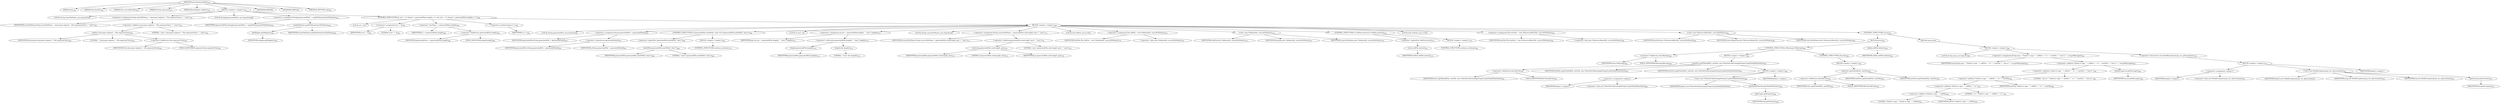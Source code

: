digraph "moveGeneratedFile" {  
"972" [label = <(METHOD,moveGeneratedFile)<SUB>556</SUB>> ]
"62" [label = <(PARAM,this)<SUB>556</SUB>> ]
"973" [label = <(PARAM,File baseDir)<SUB>556</SUB>> ]
"974" [label = <(PARAM,File sourceBaseFile)<SUB>556</SUB>> ]
"975" [label = <(PARAM,String classname)<SUB>557</SUB>> ]
"976" [label = <(PARAM,RmicAdapter adapter)<SUB>558</SUB>> ]
"977" [label = <(BLOCK,&lt;empty&gt;,&lt;empty&gt;)<SUB>559</SUB>> ]
"978" [label = <(LOCAL,String classFileName: java.lang.String)> ]
"979" [label = <(&lt;operator&gt;.assignment,String classFileName = classname.replace('.', File.separatorChar) + &quot;.class&quot;)<SUB>561</SUB>> ]
"980" [label = <(IDENTIFIER,classFileName,String classFileName = classname.replace('.', File.separatorChar) + &quot;.class&quot;)<SUB>561</SUB>> ]
"981" [label = <(&lt;operator&gt;.addition,classname.replace('.', File.separatorChar) + &quot;.class&quot;)<SUB>562</SUB>> ]
"982" [label = <(replace,classname.replace('.', File.separatorChar))<SUB>562</SUB>> ]
"983" [label = <(IDENTIFIER,classname,classname.replace('.', File.separatorChar))<SUB>562</SUB>> ]
"984" [label = <(LITERAL,'.',classname.replace('.', File.separatorChar))<SUB>562</SUB>> ]
"985" [label = <(&lt;operator&gt;.fieldAccess,File.separatorChar)<SUB>562</SUB>> ]
"986" [label = <(IDENTIFIER,File,classname.replace('.', File.separatorChar))<SUB>562</SUB>> ]
"987" [label = <(FIELD_IDENTIFIER,separatorChar,separatorChar)<SUB>562</SUB>> ]
"988" [label = <(LITERAL,&quot;.class&quot;,classname.replace('.', File.separatorChar) + &quot;.class&quot;)<SUB>562</SUB>> ]
"989" [label = <(LOCAL,String[] generatedFiles: java.lang.String[])> ]
"990" [label = <(&lt;operator&gt;.assignment,String[] generatedFiles = mapFileName(classFileName))<SUB>563</SUB>> ]
"991" [label = <(IDENTIFIER,generatedFiles,String[] generatedFiles = mapFileName(classFileName))<SUB>563</SUB>> ]
"992" [label = <(mapFileName,mapFileName(classFileName))<SUB>564</SUB>> ]
"993" [label = <(getMapper,getMapper())<SUB>564</SUB>> ]
"994" [label = <(IDENTIFIER,adapter,getMapper())<SUB>564</SUB>> ]
"995" [label = <(IDENTIFIER,classFileName,mapFileName(classFileName))<SUB>564</SUB>> ]
"996" [label = <(CONTROL_STRUCTURE,for (int i = 0; Some(i &lt; generatedFiles.length); i++),for (int i = 0; Some(i &lt; generatedFiles.length); i++))<SUB>566</SUB>> ]
"997" [label = <(LOCAL,int i: int)> ]
"998" [label = <(&lt;operator&gt;.assignment,int i = 0)<SUB>566</SUB>> ]
"999" [label = <(IDENTIFIER,i,int i = 0)<SUB>566</SUB>> ]
"1000" [label = <(LITERAL,0,int i = 0)<SUB>566</SUB>> ]
"1001" [label = <(&lt;operator&gt;.lessThan,i &lt; generatedFiles.length)<SUB>566</SUB>> ]
"1002" [label = <(IDENTIFIER,i,i &lt; generatedFiles.length)<SUB>566</SUB>> ]
"1003" [label = <(&lt;operator&gt;.fieldAccess,generatedFiles.length)<SUB>566</SUB>> ]
"1004" [label = <(IDENTIFIER,generatedFiles,i &lt; generatedFiles.length)<SUB>566</SUB>> ]
"1005" [label = <(FIELD_IDENTIFIER,length,length)<SUB>566</SUB>> ]
"1006" [label = <(&lt;operator&gt;.postIncrement,i++)<SUB>566</SUB>> ]
"1007" [label = <(IDENTIFIER,i,i++)<SUB>566</SUB>> ]
"1008" [label = <(BLOCK,&lt;empty&gt;,&lt;empty&gt;)<SUB>566</SUB>> ]
"1009" [label = <(LOCAL,String generatedFile: java.lang.String)> ]
"1010" [label = <(&lt;operator&gt;.assignment,String generatedFile = generatedFiles[i])<SUB>567</SUB>> ]
"1011" [label = <(IDENTIFIER,generatedFile,String generatedFile = generatedFiles[i])<SUB>567</SUB>> ]
"1012" [label = <(&lt;operator&gt;.indexAccess,generatedFiles[i])<SUB>567</SUB>> ]
"1013" [label = <(IDENTIFIER,generatedFiles,String generatedFile = generatedFiles[i])<SUB>567</SUB>> ]
"1014" [label = <(IDENTIFIER,i,String generatedFile = generatedFiles[i])<SUB>567</SUB>> ]
"1015" [label = <(CONTROL_STRUCTURE,if (!generatedFile.endsWith(&quot;.class&quot;)),if (!generatedFile.endsWith(&quot;.class&quot;)))<SUB>568</SUB>> ]
"1016" [label = <(&lt;operator&gt;.logicalNot,!generatedFile.endsWith(&quot;.class&quot;))<SUB>568</SUB>> ]
"1017" [label = <(endsWith,generatedFile.endsWith(&quot;.class&quot;))<SUB>568</SUB>> ]
"1018" [label = <(IDENTIFIER,generatedFile,generatedFile.endsWith(&quot;.class&quot;))<SUB>568</SUB>> ]
"1019" [label = <(LITERAL,&quot;.class&quot;,generatedFile.endsWith(&quot;.class&quot;))<SUB>568</SUB>> ]
"1020" [label = <(BLOCK,&lt;empty&gt;,&lt;empty&gt;)<SUB>568</SUB>> ]
"1021" [label = <(CONTROL_STRUCTURE,continue;,continue;)<SUB>571</SUB>> ]
"1022" [label = <(LOCAL,int pos: int)> ]
"1023" [label = <(&lt;operator&gt;.assignment,int pos = generatedFile.length() - &quot;.class&quot;.length())<SUB>574</SUB>> ]
"1024" [label = <(IDENTIFIER,pos,int pos = generatedFile.length() - &quot;.class&quot;.length())<SUB>574</SUB>> ]
"1025" [label = <(&lt;operator&gt;.subtraction,generatedFile.length() - &quot;.class&quot;.length())<SUB>574</SUB>> ]
"1026" [label = <(length,generatedFile.length())<SUB>574</SUB>> ]
"1027" [label = <(IDENTIFIER,generatedFile,generatedFile.length())<SUB>574</SUB>> ]
"1028" [label = <(length,this.length())<SUB>574</SUB>> ]
"1029" [label = <(LITERAL,&quot;.class&quot;,this.length())<SUB>574</SUB>> ]
"1030" [label = <(LOCAL,String sourceFileName: java.lang.String)> ]
"1031" [label = <(&lt;operator&gt;.assignment,String sourceFileName = generatedFile.substring(0, pos) + &quot;.java&quot;)<SUB>575</SUB>> ]
"1032" [label = <(IDENTIFIER,sourceFileName,String sourceFileName = generatedFile.substring(0, pos) + &quot;.java&quot;)<SUB>575</SUB>> ]
"1033" [label = <(&lt;operator&gt;.addition,generatedFile.substring(0, pos) + &quot;.java&quot;)<SUB>576</SUB>> ]
"1034" [label = <(substring,generatedFile.substring(0, pos))<SUB>576</SUB>> ]
"1035" [label = <(IDENTIFIER,generatedFile,generatedFile.substring(0, pos))<SUB>576</SUB>> ]
"1036" [label = <(LITERAL,0,generatedFile.substring(0, pos))<SUB>576</SUB>> ]
"1037" [label = <(IDENTIFIER,pos,generatedFile.substring(0, pos))<SUB>576</SUB>> ]
"1038" [label = <(LITERAL,&quot;.java&quot;,generatedFile.substring(0, pos) + &quot;.java&quot;)<SUB>576</SUB>> ]
"58" [label = <(LOCAL,File oldFile: java.io.File)> ]
"1039" [label = <(&lt;operator&gt;.assignment,File oldFile = new File(baseDir, sourceFileName))<SUB>578</SUB>> ]
"1040" [label = <(IDENTIFIER,oldFile,File oldFile = new File(baseDir, sourceFileName))<SUB>578</SUB>> ]
"1041" [label = <(&lt;operator&gt;.alloc,new File(baseDir, sourceFileName))<SUB>578</SUB>> ]
"1042" [label = <(&lt;init&gt;,new File(baseDir, sourceFileName))<SUB>578</SUB>> ]
"57" [label = <(IDENTIFIER,oldFile,new File(baseDir, sourceFileName))<SUB>578</SUB>> ]
"1043" [label = <(IDENTIFIER,baseDir,new File(baseDir, sourceFileName))<SUB>578</SUB>> ]
"1044" [label = <(IDENTIFIER,sourceFileName,new File(baseDir, sourceFileName))<SUB>578</SUB>> ]
"1045" [label = <(CONTROL_STRUCTURE,if (!oldFile.exists()),if (!oldFile.exists()))<SUB>579</SUB>> ]
"1046" [label = <(&lt;operator&gt;.logicalNot,!oldFile.exists())<SUB>579</SUB>> ]
"1047" [label = <(exists,oldFile.exists())<SUB>579</SUB>> ]
"1048" [label = <(IDENTIFIER,oldFile,oldFile.exists())<SUB>579</SUB>> ]
"1049" [label = <(BLOCK,&lt;empty&gt;,&lt;empty&gt;)<SUB>579</SUB>> ]
"1050" [label = <(CONTROL_STRUCTURE,continue;,continue;)<SUB>581</SUB>> ]
"60" [label = <(LOCAL,File newFile: java.io.File)> ]
"1051" [label = <(&lt;operator&gt;.assignment,File newFile = new File(sourceBaseFile, sourceFileName))<SUB>584</SUB>> ]
"1052" [label = <(IDENTIFIER,newFile,File newFile = new File(sourceBaseFile, sourceFileName))<SUB>584</SUB>> ]
"1053" [label = <(&lt;operator&gt;.alloc,new File(sourceBaseFile, sourceFileName))<SUB>584</SUB>> ]
"1054" [label = <(&lt;init&gt;,new File(sourceBaseFile, sourceFileName))<SUB>584</SUB>> ]
"59" [label = <(IDENTIFIER,newFile,new File(sourceBaseFile, sourceFileName))<SUB>584</SUB>> ]
"1055" [label = <(IDENTIFIER,sourceBaseFile,new File(sourceBaseFile, sourceFileName))<SUB>584</SUB>> ]
"1056" [label = <(IDENTIFIER,sourceFileName,new File(sourceBaseFile, sourceFileName))<SUB>584</SUB>> ]
"1057" [label = <(CONTROL_STRUCTURE,try,try)<SUB>585</SUB>> ]
"1058" [label = <(BLOCK,try,try)<SUB>585</SUB>> ]
"1059" [label = <(CONTROL_STRUCTURE,if (filtering),if (filtering))<SUB>586</SUB>> ]
"1060" [label = <(&lt;operator&gt;.fieldAccess,this.filtering)<SUB>586</SUB>> ]
"1061" [label = <(IDENTIFIER,this,if (filtering))<SUB>586</SUB>> ]
"1062" [label = <(FIELD_IDENTIFIER,filtering,filtering)<SUB>586</SUB>> ]
"1063" [label = <(BLOCK,&lt;empty&gt;,&lt;empty&gt;)<SUB>586</SUB>> ]
"1064" [label = <(copyFile,copyFile(oldFile, newFile, new FilterSetCollection(getProject().getGlobalFilterSet())))<SUB>587</SUB>> ]
"1065" [label = <(&lt;operator&gt;.fieldAccess,this.fileUtils)<SUB>587</SUB>> ]
"1066" [label = <(IDENTIFIER,this,copyFile(oldFile, newFile, new FilterSetCollection(getProject().getGlobalFilterSet())))<SUB>587</SUB>> ]
"1067" [label = <(FIELD_IDENTIFIER,fileUtils,fileUtils)<SUB>587</SUB>> ]
"1068" [label = <(IDENTIFIER,oldFile,copyFile(oldFile, newFile, new FilterSetCollection(getProject().getGlobalFilterSet())))<SUB>587</SUB>> ]
"1069" [label = <(IDENTIFIER,newFile,copyFile(oldFile, newFile, new FilterSetCollection(getProject().getGlobalFilterSet())))<SUB>587</SUB>> ]
"1070" [label = <(BLOCK,&lt;empty&gt;,&lt;empty&gt;)<SUB>588</SUB>> ]
"1071" [label = <(&lt;operator&gt;.assignment,&lt;empty&gt;)> ]
"1072" [label = <(IDENTIFIER,$obj11,&lt;empty&gt;)> ]
"1073" [label = <(&lt;operator&gt;.alloc,new FilterSetCollection(getProject().getGlobalFilterSet()))<SUB>588</SUB>> ]
"1074" [label = <(&lt;init&gt;,new FilterSetCollection(getProject().getGlobalFilterSet()))<SUB>588</SUB>> ]
"1075" [label = <(IDENTIFIER,$obj11,new FilterSetCollection(getProject().getGlobalFilterSet()))> ]
"1076" [label = <(getGlobalFilterSet,getGlobalFilterSet())<SUB>588</SUB>> ]
"1077" [label = <(getProject,getProject())<SUB>588</SUB>> ]
"61" [label = <(IDENTIFIER,this,getProject())<SUB>588</SUB>> ]
"1078" [label = <(IDENTIFIER,$obj11,&lt;empty&gt;)> ]
"1079" [label = <(CONTROL_STRUCTURE,else,else)<SUB>590</SUB>> ]
"1080" [label = <(BLOCK,&lt;empty&gt;,&lt;empty&gt;)<SUB>590</SUB>> ]
"1081" [label = <(copyFile,copyFile(oldFile, newFile))<SUB>591</SUB>> ]
"1082" [label = <(&lt;operator&gt;.fieldAccess,this.fileUtils)<SUB>591</SUB>> ]
"1083" [label = <(IDENTIFIER,this,copyFile(oldFile, newFile))<SUB>591</SUB>> ]
"1084" [label = <(FIELD_IDENTIFIER,fileUtils,fileUtils)<SUB>591</SUB>> ]
"1085" [label = <(IDENTIFIER,oldFile,copyFile(oldFile, newFile))<SUB>591</SUB>> ]
"1086" [label = <(IDENTIFIER,newFile,copyFile(oldFile, newFile))<SUB>591</SUB>> ]
"1087" [label = <(delete,oldFile.delete())<SUB>593</SUB>> ]
"1088" [label = <(IDENTIFIER,oldFile,oldFile.delete())<SUB>593</SUB>> ]
"1089" [label = <(BLOCK,catch,catch)> ]
"1090" [label = <(BLOCK,&lt;empty&gt;,&lt;empty&gt;)<SUB>594</SUB>> ]
"1091" [label = <(LOCAL,String msg: java.lang.String)> ]
"1092" [label = <(&lt;operator&gt;.assignment,String msg = &quot;Failed to copy &quot; + oldFile + &quot; to &quot; + newFile + &quot; due to &quot; + ioe.getMessage())<SUB>595</SUB>> ]
"1093" [label = <(IDENTIFIER,msg,String msg = &quot;Failed to copy &quot; + oldFile + &quot; to &quot; + newFile + &quot; due to &quot; + ioe.getMessage())<SUB>595</SUB>> ]
"1094" [label = <(&lt;operator&gt;.addition,&quot;Failed to copy &quot; + oldFile + &quot; to &quot; + newFile + &quot; due to &quot; + ioe.getMessage())<SUB>595</SUB>> ]
"1095" [label = <(&lt;operator&gt;.addition,&quot;Failed to copy &quot; + oldFile + &quot; to &quot; + newFile + &quot; due to &quot;)<SUB>595</SUB>> ]
"1096" [label = <(&lt;operator&gt;.addition,&quot;Failed to copy &quot; + oldFile + &quot; to &quot; + newFile)<SUB>595</SUB>> ]
"1097" [label = <(&lt;operator&gt;.addition,&quot;Failed to copy &quot; + oldFile + &quot; to &quot;)<SUB>595</SUB>> ]
"1098" [label = <(&lt;operator&gt;.addition,&quot;Failed to copy &quot; + oldFile)<SUB>595</SUB>> ]
"1099" [label = <(LITERAL,&quot;Failed to copy &quot;,&quot;Failed to copy &quot; + oldFile)<SUB>595</SUB>> ]
"1100" [label = <(IDENTIFIER,oldFile,&quot;Failed to copy &quot; + oldFile)<SUB>595</SUB>> ]
"1101" [label = <(LITERAL,&quot; to &quot;,&quot;Failed to copy &quot; + oldFile + &quot; to &quot;)<SUB>595</SUB>> ]
"1102" [label = <(IDENTIFIER,newFile,&quot;Failed to copy &quot; + oldFile + &quot; to &quot; + newFile)<SUB>596</SUB>> ]
"1103" [label = <(LITERAL,&quot; due to &quot;,&quot;Failed to copy &quot; + oldFile + &quot; to &quot; + newFile + &quot; due to &quot;)<SUB>596</SUB>> ]
"1104" [label = <(getMessage,ioe.getMessage())<SUB>596</SUB>> ]
"1105" [label = <(IDENTIFIER,ioe,ioe.getMessage())<SUB>596</SUB>> ]
"1106" [label = <(&lt;operator&gt;.throw,throw new BuildException(msg, ioe, getLocation());)<SUB>597</SUB>> ]
"1107" [label = <(BLOCK,&lt;empty&gt;,&lt;empty&gt;)<SUB>597</SUB>> ]
"1108" [label = <(&lt;operator&gt;.assignment,&lt;empty&gt;)> ]
"1109" [label = <(IDENTIFIER,$obj12,&lt;empty&gt;)> ]
"1110" [label = <(&lt;operator&gt;.alloc,new BuildException(msg, ioe, getLocation()))<SUB>597</SUB>> ]
"1111" [label = <(&lt;init&gt;,new BuildException(msg, ioe, getLocation()))<SUB>597</SUB>> ]
"1112" [label = <(IDENTIFIER,$obj12,new BuildException(msg, ioe, getLocation()))> ]
"1113" [label = <(IDENTIFIER,msg,new BuildException(msg, ioe, getLocation()))<SUB>597</SUB>> ]
"1114" [label = <(IDENTIFIER,ioe,new BuildException(msg, ioe, getLocation()))<SUB>597</SUB>> ]
"1115" [label = <(getLocation,getLocation())<SUB>597</SUB>> ]
"63" [label = <(IDENTIFIER,this,getLocation())<SUB>597</SUB>> ]
"1116" [label = <(IDENTIFIER,$obj12,&lt;empty&gt;)> ]
"1117" [label = <(MODIFIER,PRIVATE)> ]
"1118" [label = <(MODIFIER,VIRTUAL)> ]
"1119" [label = <(METHOD_RETURN,void)<SUB>556</SUB>> ]
  "972" -> "62" 
  "972" -> "973" 
  "972" -> "974" 
  "972" -> "975" 
  "972" -> "976" 
  "972" -> "977" 
  "972" -> "1117" 
  "972" -> "1118" 
  "972" -> "1119" 
  "977" -> "978" 
  "977" -> "979" 
  "977" -> "989" 
  "977" -> "990" 
  "977" -> "996" 
  "979" -> "980" 
  "979" -> "981" 
  "981" -> "982" 
  "981" -> "988" 
  "982" -> "983" 
  "982" -> "984" 
  "982" -> "985" 
  "985" -> "986" 
  "985" -> "987" 
  "990" -> "991" 
  "990" -> "992" 
  "992" -> "993" 
  "992" -> "995" 
  "993" -> "994" 
  "996" -> "997" 
  "996" -> "998" 
  "996" -> "1001" 
  "996" -> "1006" 
  "996" -> "1008" 
  "998" -> "999" 
  "998" -> "1000" 
  "1001" -> "1002" 
  "1001" -> "1003" 
  "1003" -> "1004" 
  "1003" -> "1005" 
  "1006" -> "1007" 
  "1008" -> "1009" 
  "1008" -> "1010" 
  "1008" -> "1015" 
  "1008" -> "1022" 
  "1008" -> "1023" 
  "1008" -> "1030" 
  "1008" -> "1031" 
  "1008" -> "58" 
  "1008" -> "1039" 
  "1008" -> "1042" 
  "1008" -> "1045" 
  "1008" -> "60" 
  "1008" -> "1051" 
  "1008" -> "1054" 
  "1008" -> "1057" 
  "1010" -> "1011" 
  "1010" -> "1012" 
  "1012" -> "1013" 
  "1012" -> "1014" 
  "1015" -> "1016" 
  "1015" -> "1020" 
  "1016" -> "1017" 
  "1017" -> "1018" 
  "1017" -> "1019" 
  "1020" -> "1021" 
  "1023" -> "1024" 
  "1023" -> "1025" 
  "1025" -> "1026" 
  "1025" -> "1028" 
  "1026" -> "1027" 
  "1028" -> "1029" 
  "1031" -> "1032" 
  "1031" -> "1033" 
  "1033" -> "1034" 
  "1033" -> "1038" 
  "1034" -> "1035" 
  "1034" -> "1036" 
  "1034" -> "1037" 
  "1039" -> "1040" 
  "1039" -> "1041" 
  "1042" -> "57" 
  "1042" -> "1043" 
  "1042" -> "1044" 
  "1045" -> "1046" 
  "1045" -> "1049" 
  "1046" -> "1047" 
  "1047" -> "1048" 
  "1049" -> "1050" 
  "1051" -> "1052" 
  "1051" -> "1053" 
  "1054" -> "59" 
  "1054" -> "1055" 
  "1054" -> "1056" 
  "1057" -> "1058" 
  "1057" -> "1089" 
  "1058" -> "1059" 
  "1058" -> "1087" 
  "1059" -> "1060" 
  "1059" -> "1063" 
  "1059" -> "1079" 
  "1060" -> "1061" 
  "1060" -> "1062" 
  "1063" -> "1064" 
  "1064" -> "1065" 
  "1064" -> "1068" 
  "1064" -> "1069" 
  "1064" -> "1070" 
  "1065" -> "1066" 
  "1065" -> "1067" 
  "1070" -> "1071" 
  "1070" -> "1074" 
  "1070" -> "1078" 
  "1071" -> "1072" 
  "1071" -> "1073" 
  "1074" -> "1075" 
  "1074" -> "1076" 
  "1076" -> "1077" 
  "1077" -> "61" 
  "1079" -> "1080" 
  "1080" -> "1081" 
  "1081" -> "1082" 
  "1081" -> "1085" 
  "1081" -> "1086" 
  "1082" -> "1083" 
  "1082" -> "1084" 
  "1087" -> "1088" 
  "1089" -> "1090" 
  "1090" -> "1091" 
  "1090" -> "1092" 
  "1090" -> "1106" 
  "1092" -> "1093" 
  "1092" -> "1094" 
  "1094" -> "1095" 
  "1094" -> "1104" 
  "1095" -> "1096" 
  "1095" -> "1103" 
  "1096" -> "1097" 
  "1096" -> "1102" 
  "1097" -> "1098" 
  "1097" -> "1101" 
  "1098" -> "1099" 
  "1098" -> "1100" 
  "1104" -> "1105" 
  "1106" -> "1107" 
  "1107" -> "1108" 
  "1107" -> "1111" 
  "1107" -> "1116" 
  "1108" -> "1109" 
  "1108" -> "1110" 
  "1111" -> "1112" 
  "1111" -> "1113" 
  "1111" -> "1114" 
  "1111" -> "1115" 
  "1115" -> "63" 
}
